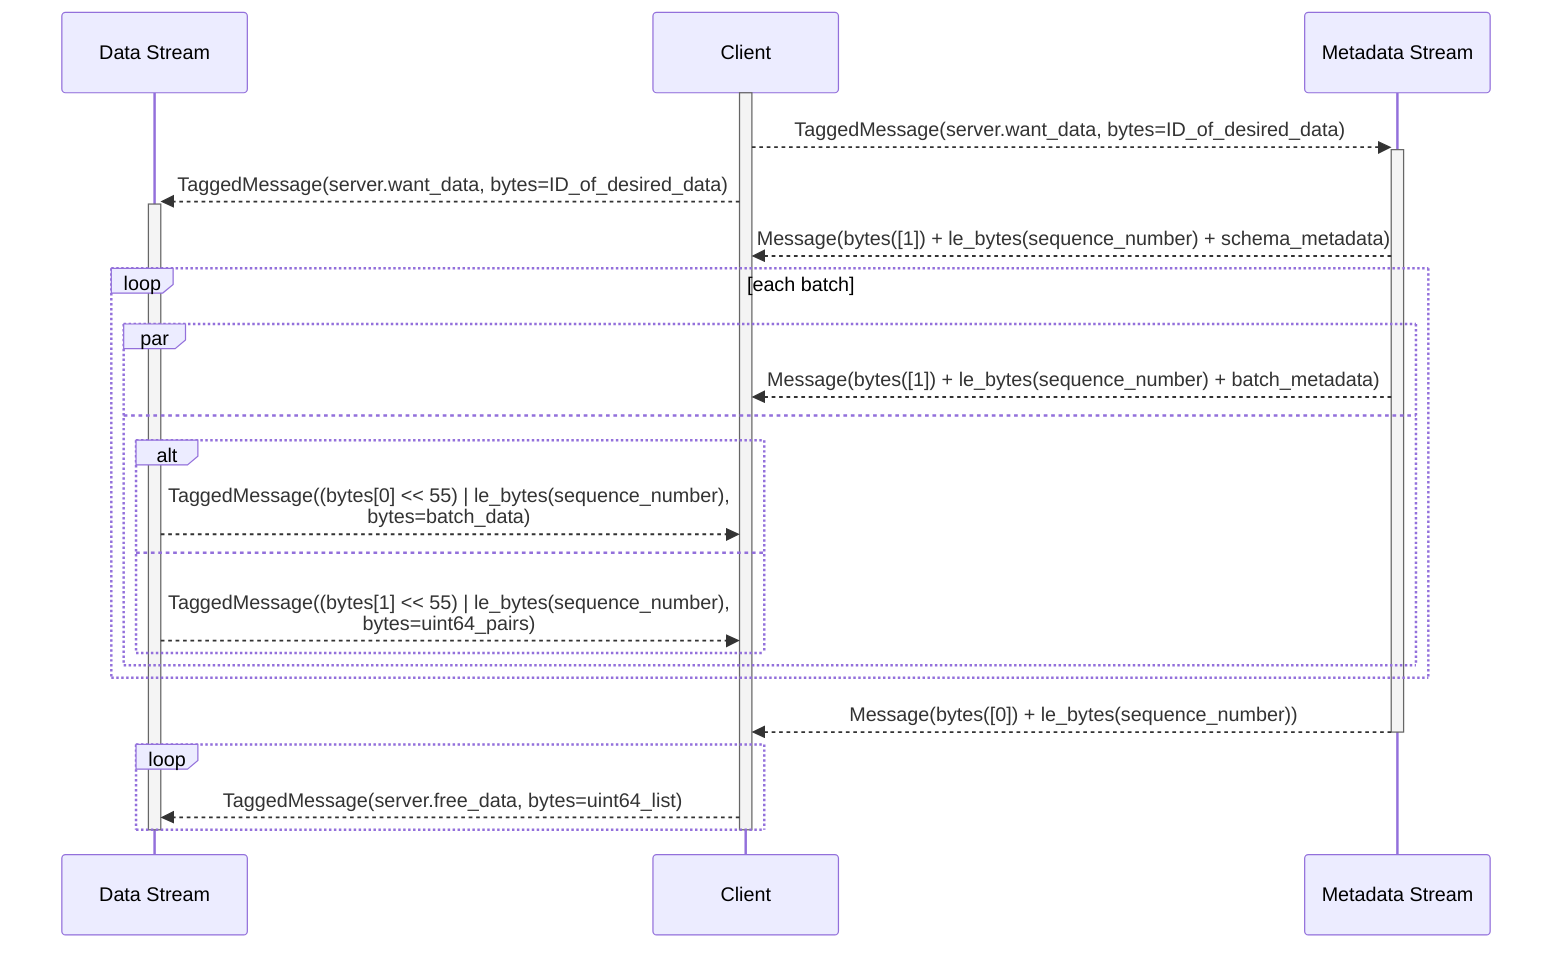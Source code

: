 %% Licensed to the Apache Software Foundation (ASF) under one
%% or more contributor license agreements.  See the NOTICE file
%% distributed with this work for additional information
%% regarding copyright ownership.  The ASF licenses this file
%% to you under the Apache License, Version 2.0 (the
%% "License"); you may not use this file except in compliance
%% with the License.  You may obtain a copy of the License at
%%
%%   http://www.apache.org/licenses/LICENSE-2.0
%%
%% Unless required by applicable law or agreed to in writing,
%% software distributed under the License is distributed on an
%% "AS IS" BASIS, WITHOUT WARRANTIES OR CONDITIONS OF ANY
%% KIND, either express or implied.  See the License for the
%% specific language governing permissions and limitations
%% under the License.

sequenceDiagram
  participant D as Data Stream
  participant C as Client
  participant M as Metadata Stream

  activate C
  C-->>+M: TaggedMessage(server.want_data, bytes=ID_of_desired_data)
  C-->>+D: TaggedMessage(server.want_data, bytes=ID_of_desired_data)
  M-->>C: Message(bytes([1]) + le_bytes(sequence_number) + schema_metadata)
  loop each batch
    par
      M-->>C: Message(bytes([1]) + le_bytes(sequence_number) + batch_metadata)
    and
      alt
        D-->>C: TaggedMessage((bytes[0] << 55) | le_bytes(sequence_number),<br/>bytes=batch_data)
      else
        D-->>C: TaggedMessage((bytes[1] << 55) | le_bytes(sequence_number),<br/>bytes=uint64_pairs)
      end
    end
  end
  M-->>C: Message(bytes([0]) + le_bytes(sequence_number))
  deactivate M
  loop
    C-->>D: TaggedMessage(server.free_data, bytes=uint64_list)
  end
  deactivate D
  deactivate C